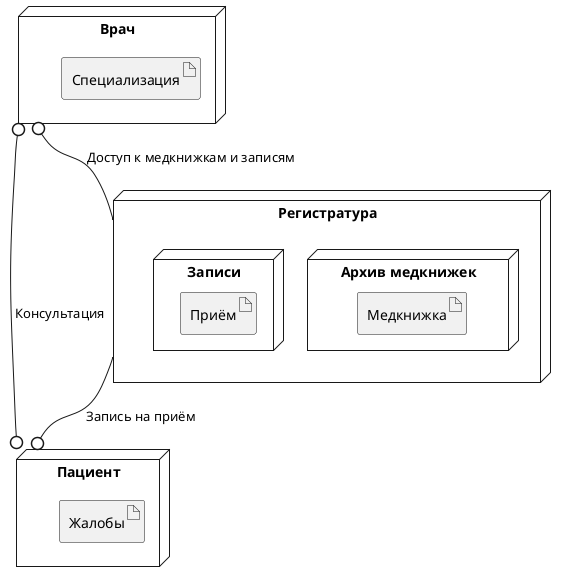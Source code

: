 @startuml "Диаграмма развёртывания"
top to bottom direction

node Пациент{
    artifact "Жалобы"
}

node Врач{
    artifact "Специализация"
}

Врач 0--0 Пациент: Консультация
node Регистратура{
node "Архив медкнижек" {
    artifact "Медкнижка"
}
node Записи{
artifact "Приём"
}
}

Регистратура --0 Пациент: Запись на приём
Врач 0-- Регистратура: Доступ к медкнижкам и записям
@enduml